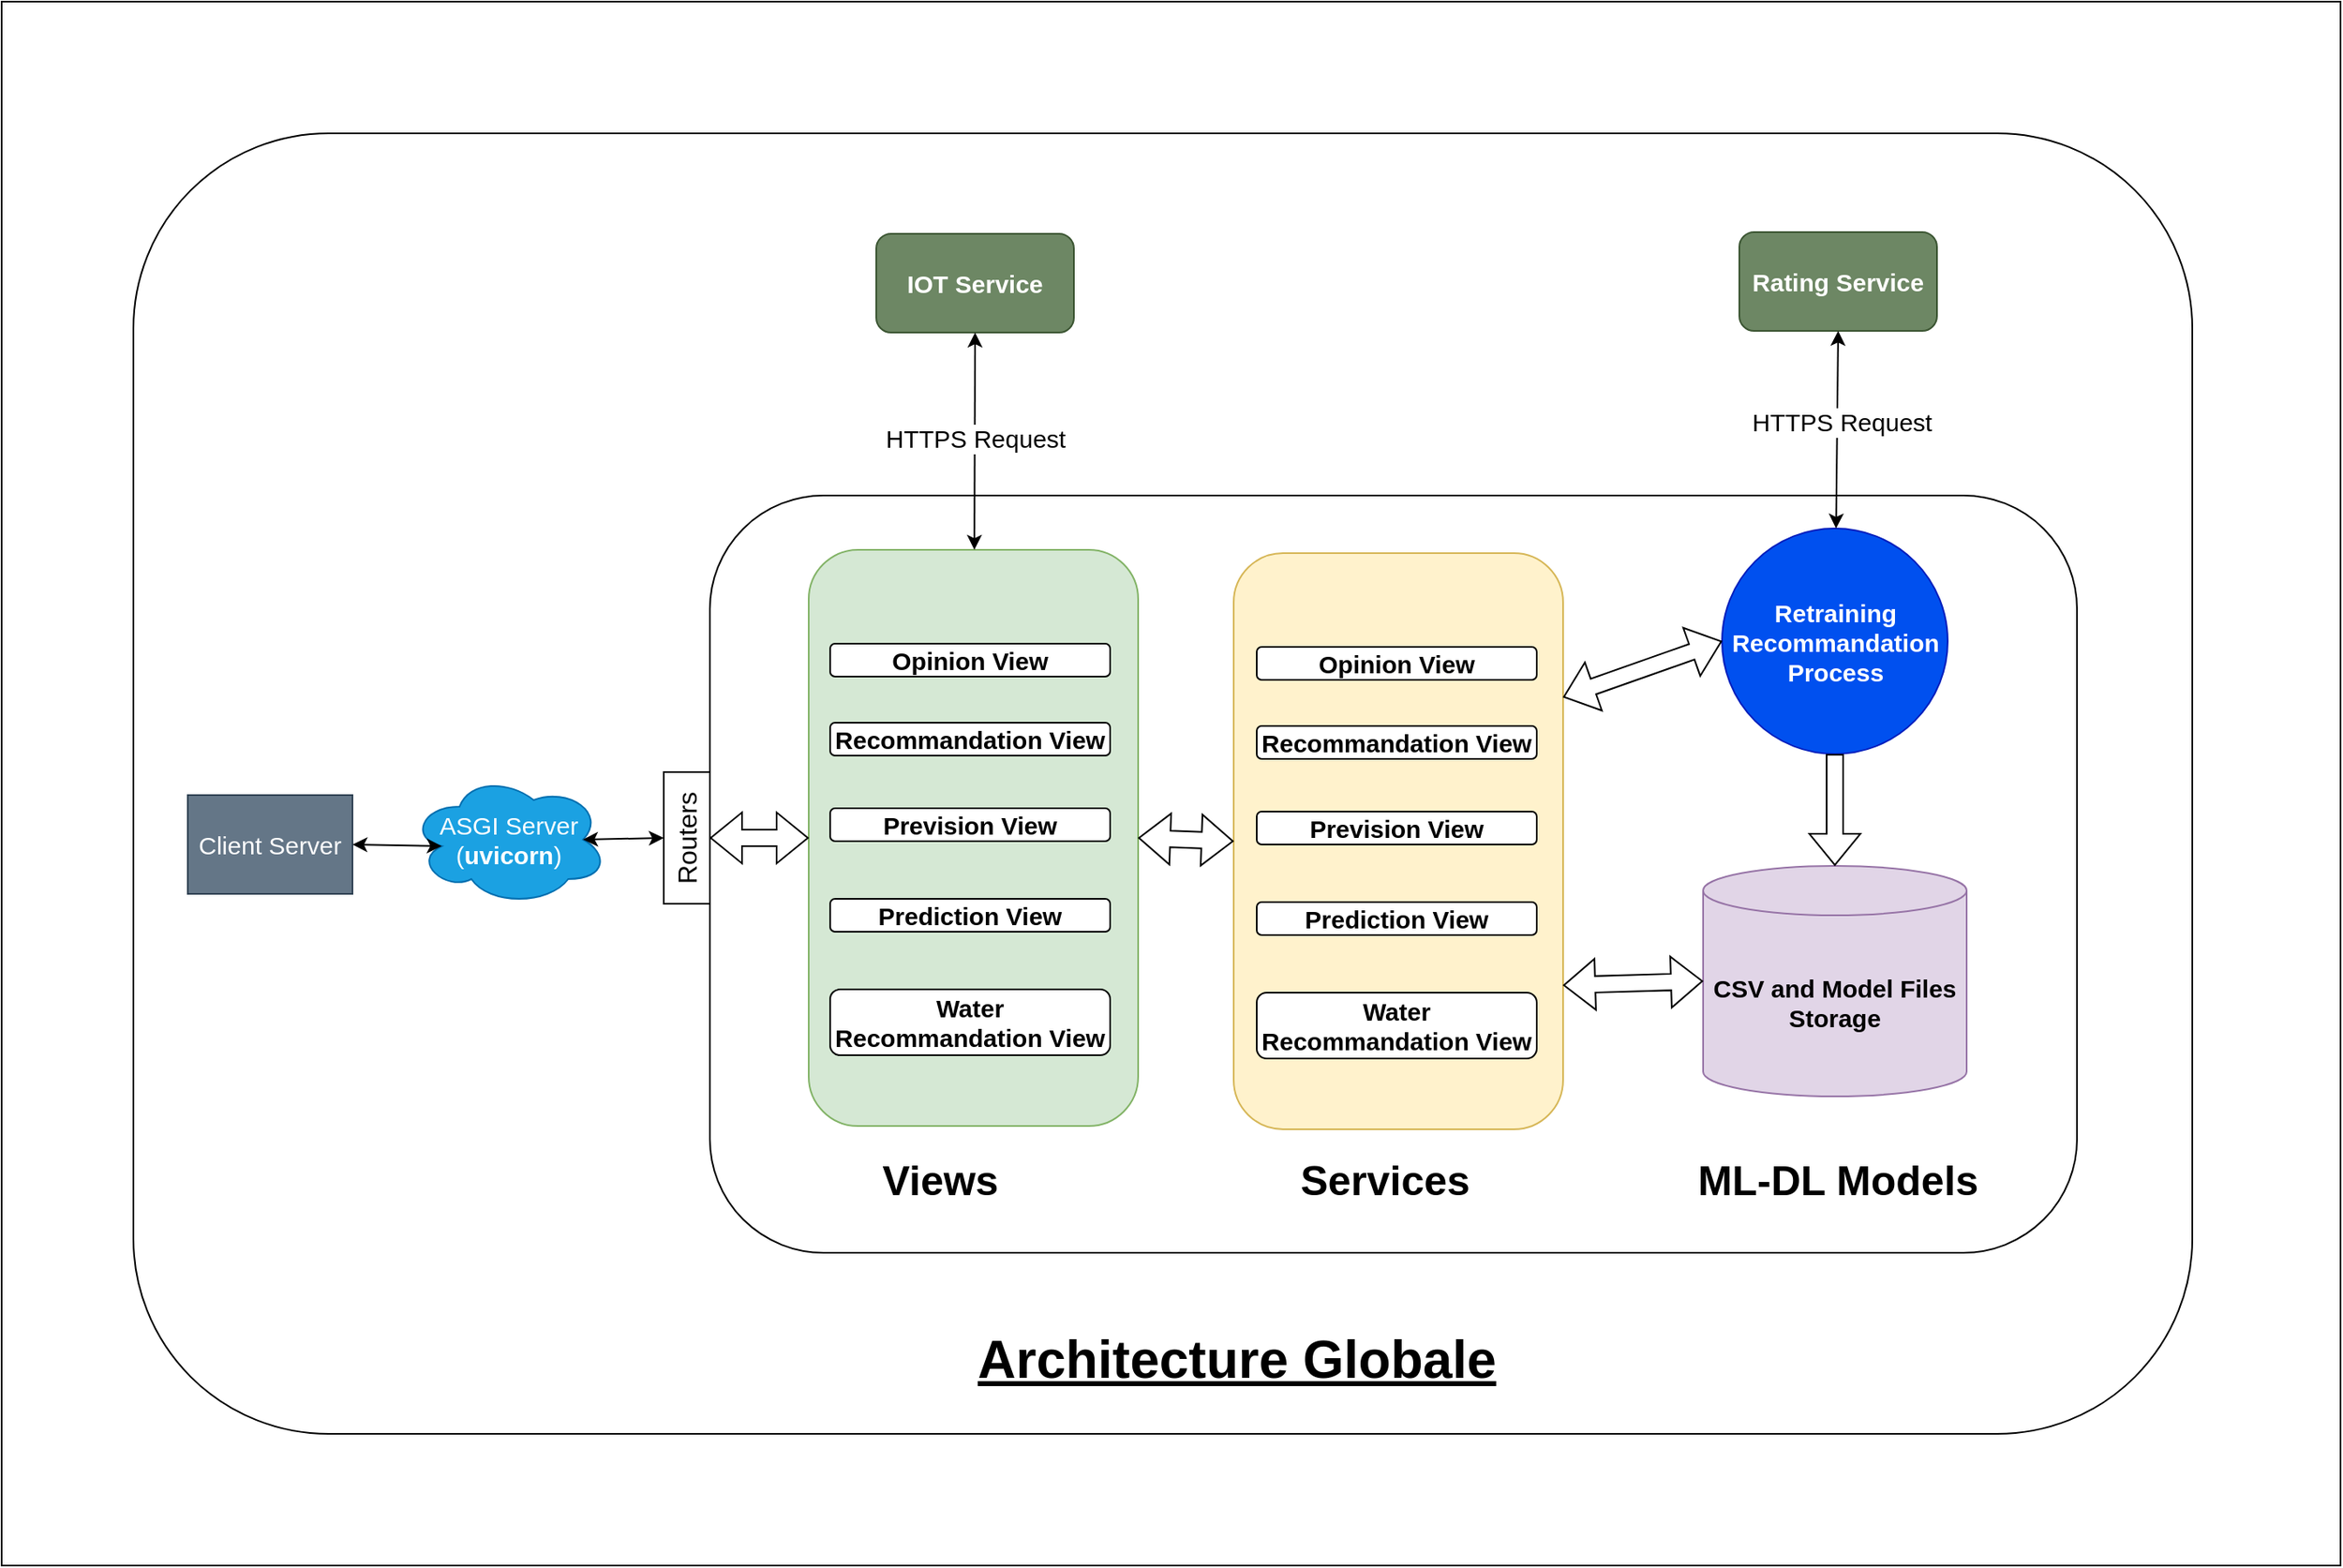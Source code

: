 <mxfile version="26.0.14">
  <diagram name="Page-1" id="IXrnQK5_JN5O4_K-YByB">
    <mxGraphModel dx="2933" dy="6241" grid="1" gridSize="10" guides="1" tooltips="1" connect="1" arrows="1" fold="1" page="1" pageScale="1" pageWidth="3300" pageHeight="4681" math="0" shadow="0">
      <root>
        <mxCell id="0" />
        <mxCell id="1" parent="0" />
        <mxCell id="16kNGc8t1_5Y1JJVIUHZ-48" value="" style="rounded=0;whiteSpace=wrap;html=1;" vertex="1" parent="1">
          <mxGeometry x="20" y="-220" width="1420" height="950" as="geometry" />
        </mxCell>
        <mxCell id="16kNGc8t1_5Y1JJVIUHZ-49" value="" style="rounded=1;whiteSpace=wrap;html=1;" vertex="1" parent="1">
          <mxGeometry x="100" y="-140" width="1250" height="790" as="geometry" />
        </mxCell>
        <mxCell id="16kNGc8t1_5Y1JJVIUHZ-50" value="&lt;font style=&quot;font-size: 15px;&quot;&gt;Client Server&lt;/font&gt;" style="rounded=0;whiteSpace=wrap;html=1;fillColor=#647687;fontColor=#ffffff;strokeColor=#314354;" vertex="1" parent="1">
          <mxGeometry x="133" y="262" width="100" height="60" as="geometry" />
        </mxCell>
        <mxCell id="16kNGc8t1_5Y1JJVIUHZ-51" value="&lt;font style=&quot;font-size: 15px;&quot;&gt;ASGI Server&lt;/font&gt;&lt;div&gt;&lt;font style=&quot;font-size: 15px;&quot;&gt;(&lt;b&gt;uvicorn&lt;/b&gt;)&lt;/font&gt;&lt;/div&gt;" style="ellipse;shape=cloud;whiteSpace=wrap;html=1;fillColor=#1ba1e2;fontColor=#ffffff;strokeColor=#006EAF;" vertex="1" parent="1">
          <mxGeometry x="268" y="249" width="120" height="80" as="geometry" />
        </mxCell>
        <mxCell id="16kNGc8t1_5Y1JJVIUHZ-52" value="" style="rounded=1;whiteSpace=wrap;html=1;" vertex="1" parent="1">
          <mxGeometry x="450" y="80" width="830" height="460" as="geometry" />
        </mxCell>
        <mxCell id="16kNGc8t1_5Y1JJVIUHZ-53" value="" style="rounded=1;whiteSpace=wrap;html=1;fillColor=#d5e8d4;strokeColor=#82b366;" vertex="1" parent="1">
          <mxGeometry x="510" y="113" width="200" height="350" as="geometry" />
        </mxCell>
        <mxCell id="16kNGc8t1_5Y1JJVIUHZ-54" value="&lt;font style=&quot;font-size: 15px;&quot;&gt;&lt;b&gt;Opinion View&lt;/b&gt;&lt;/font&gt;" style="rounded=1;whiteSpace=wrap;html=1;" vertex="1" parent="1">
          <mxGeometry x="523" y="170" width="170" height="20" as="geometry" />
        </mxCell>
        <mxCell id="16kNGc8t1_5Y1JJVIUHZ-55" value="&lt;font style=&quot;font-size: 16px;&quot;&gt;Routers&lt;/font&gt;" style="rounded=0;whiteSpace=wrap;html=1;rotation=-90;" vertex="1" parent="1">
          <mxGeometry x="396" y="274" width="80" height="28" as="geometry" />
        </mxCell>
        <mxCell id="16kNGc8t1_5Y1JJVIUHZ-56" value="&lt;font style=&quot;font-size: 15px;&quot;&gt;&lt;b&gt;Recommandation View&lt;/b&gt;&lt;/font&gt;" style="rounded=1;whiteSpace=wrap;html=1;" vertex="1" parent="1">
          <mxGeometry x="523" y="218" width="170" height="20" as="geometry" />
        </mxCell>
        <mxCell id="16kNGc8t1_5Y1JJVIUHZ-57" value="&lt;font style=&quot;font-size: 15px;&quot;&gt;&lt;b&gt;Prediction View&lt;/b&gt;&lt;/font&gt;" style="rounded=1;whiteSpace=wrap;html=1;" vertex="1" parent="1">
          <mxGeometry x="523" y="325" width="170" height="20" as="geometry" />
        </mxCell>
        <mxCell id="16kNGc8t1_5Y1JJVIUHZ-58" value="&lt;font style=&quot;font-size: 15px;&quot;&gt;&lt;b&gt;Prevision View&lt;/b&gt;&lt;/font&gt;" style="rounded=1;whiteSpace=wrap;html=1;" vertex="1" parent="1">
          <mxGeometry x="523" y="270" width="170" height="20" as="geometry" />
        </mxCell>
        <mxCell id="16kNGc8t1_5Y1JJVIUHZ-59" value="&lt;font style=&quot;font-size: 15px;&quot;&gt;&lt;b&gt;Water Recommandation View&lt;/b&gt;&lt;/font&gt;" style="rounded=1;whiteSpace=wrap;html=1;" vertex="1" parent="1">
          <mxGeometry x="523" y="380" width="170" height="40" as="geometry" />
        </mxCell>
        <mxCell id="16kNGc8t1_5Y1JJVIUHZ-60" value="" style="rounded=1;whiteSpace=wrap;html=1;fillColor=#fff2cc;strokeColor=#d6b656;" vertex="1" parent="1">
          <mxGeometry x="768" y="115" width="200" height="350" as="geometry" />
        </mxCell>
        <mxCell id="16kNGc8t1_5Y1JJVIUHZ-61" value="&lt;font style=&quot;font-size: 15px;&quot;&gt;&lt;b&gt;Opinion View&lt;/b&gt;&lt;/font&gt;" style="rounded=1;whiteSpace=wrap;html=1;" vertex="1" parent="1">
          <mxGeometry x="782" y="172" width="170" height="20" as="geometry" />
        </mxCell>
        <mxCell id="16kNGc8t1_5Y1JJVIUHZ-62" value="&lt;font style=&quot;font-size: 15px;&quot;&gt;&lt;b&gt;Recommandation View&lt;/b&gt;&lt;/font&gt;" style="rounded=1;whiteSpace=wrap;html=1;" vertex="1" parent="1">
          <mxGeometry x="782" y="220" width="170" height="20" as="geometry" />
        </mxCell>
        <mxCell id="16kNGc8t1_5Y1JJVIUHZ-63" value="&lt;font style=&quot;font-size: 15px;&quot;&gt;&lt;b&gt;Prediction View&lt;/b&gt;&lt;/font&gt;" style="rounded=1;whiteSpace=wrap;html=1;" vertex="1" parent="1">
          <mxGeometry x="782" y="327" width="170" height="20" as="geometry" />
        </mxCell>
        <mxCell id="16kNGc8t1_5Y1JJVIUHZ-64" value="&lt;font style=&quot;font-size: 15px;&quot;&gt;&lt;b&gt;Prevision View&lt;/b&gt;&lt;/font&gt;" style="rounded=1;whiteSpace=wrap;html=1;" vertex="1" parent="1">
          <mxGeometry x="782" y="272" width="170" height="20" as="geometry" />
        </mxCell>
        <mxCell id="16kNGc8t1_5Y1JJVIUHZ-65" value="&lt;font style=&quot;font-size: 15px;&quot;&gt;&lt;b&gt;Water Recommandation View&lt;/b&gt;&lt;/font&gt;" style="rounded=1;whiteSpace=wrap;html=1;" vertex="1" parent="1">
          <mxGeometry x="782" y="382" width="170" height="40" as="geometry" />
        </mxCell>
        <mxCell id="16kNGc8t1_5Y1JJVIUHZ-66" value="" style="shape=flexArrow;endArrow=classic;startArrow=classic;html=1;rounded=0;entryX=0;entryY=0.5;entryDx=0;entryDy=0;" edge="1" parent="1" source="16kNGc8t1_5Y1JJVIUHZ-55" target="16kNGc8t1_5Y1JJVIUHZ-53">
          <mxGeometry width="100" height="100" relative="1" as="geometry">
            <mxPoint x="660" y="370" as="sourcePoint" />
            <mxPoint x="760" y="270" as="targetPoint" />
          </mxGeometry>
        </mxCell>
        <mxCell id="16kNGc8t1_5Y1JJVIUHZ-67" value="" style="shape=flexArrow;endArrow=classic;startArrow=classic;html=1;rounded=0;exitX=1;exitY=0.5;exitDx=0;exitDy=0;entryX=0;entryY=0.5;entryDx=0;entryDy=0;" edge="1" parent="1" source="16kNGc8t1_5Y1JJVIUHZ-53" target="16kNGc8t1_5Y1JJVIUHZ-60">
          <mxGeometry width="100" height="100" relative="1" as="geometry">
            <mxPoint x="660" y="370" as="sourcePoint" />
            <mxPoint x="760" y="270" as="targetPoint" />
          </mxGeometry>
        </mxCell>
        <mxCell id="16kNGc8t1_5Y1JJVIUHZ-68" value="" style="endArrow=classic;startArrow=classic;html=1;rounded=0;exitX=0.875;exitY=0.5;exitDx=0;exitDy=0;exitPerimeter=0;entryX=0.5;entryY=0;entryDx=0;entryDy=0;" edge="1" parent="1" source="16kNGc8t1_5Y1JJVIUHZ-51" target="16kNGc8t1_5Y1JJVIUHZ-55">
          <mxGeometry width="50" height="50" relative="1" as="geometry">
            <mxPoint x="373" y="282" as="sourcePoint" />
            <mxPoint x="423.008" y="282" as="targetPoint" />
          </mxGeometry>
        </mxCell>
        <mxCell id="16kNGc8t1_5Y1JJVIUHZ-69" value="" style="endArrow=classic;startArrow=classic;html=1;rounded=0;exitX=1;exitY=0.5;exitDx=0;exitDy=0;entryX=0.16;entryY=0.55;entryDx=0;entryDy=0;entryPerimeter=0;" edge="1" parent="1" source="16kNGc8t1_5Y1JJVIUHZ-50" target="16kNGc8t1_5Y1JJVIUHZ-51">
          <mxGeometry width="50" height="50" relative="1" as="geometry">
            <mxPoint x="540" y="350" as="sourcePoint" />
            <mxPoint x="590" y="300" as="targetPoint" />
          </mxGeometry>
        </mxCell>
        <mxCell id="16kNGc8t1_5Y1JJVIUHZ-70" value="&lt;b&gt;&lt;font style=&quot;font-size: 15px;&quot;&gt;CSV and Model Files Storage&lt;/font&gt;&lt;/b&gt;" style="shape=cylinder3;whiteSpace=wrap;html=1;boundedLbl=1;backgroundOutline=1;size=15;fillColor=#e1d5e7;strokeColor=#9673a6;" vertex="1" parent="1">
          <mxGeometry x="1053" y="305" width="160" height="140" as="geometry" />
        </mxCell>
        <mxCell id="16kNGc8t1_5Y1JJVIUHZ-71" value="&lt;b&gt;&lt;font style=&quot;font-size: 25px;&quot;&gt;Views&lt;/font&gt;&lt;/b&gt;" style="text;html=1;align=center;verticalAlign=middle;whiteSpace=wrap;rounded=0;" vertex="1" parent="1">
          <mxGeometry x="560" y="480" width="60" height="30" as="geometry" />
        </mxCell>
        <mxCell id="16kNGc8t1_5Y1JJVIUHZ-72" value="&lt;b style=&quot;&quot;&gt;&lt;font style=&quot;font-size: 25px;&quot;&gt;Services&lt;/font&gt;&lt;/b&gt;" style="text;html=1;align=center;verticalAlign=middle;whiteSpace=wrap;rounded=0;" vertex="1" parent="1">
          <mxGeometry x="830" y="480" width="60" height="30" as="geometry" />
        </mxCell>
        <mxCell id="16kNGc8t1_5Y1JJVIUHZ-73" value="&lt;b style=&quot;&quot;&gt;&lt;font style=&quot;font-size: 25px;&quot;&gt;ML-DL Models&lt;/font&gt;&lt;/b&gt;" style="text;html=1;align=center;verticalAlign=middle;whiteSpace=wrap;rounded=0;" vertex="1" parent="1">
          <mxGeometry x="1040" y="480" width="190" height="30" as="geometry" />
        </mxCell>
        <mxCell id="16kNGc8t1_5Y1JJVIUHZ-74" value="" style="shape=flexArrow;endArrow=classic;startArrow=classic;html=1;rounded=0;exitX=0;exitY=0.5;exitDx=0;exitDy=0;exitPerimeter=0;entryX=1;entryY=0.75;entryDx=0;entryDy=0;" edge="1" parent="1" source="16kNGc8t1_5Y1JJVIUHZ-70" target="16kNGc8t1_5Y1JJVIUHZ-60">
          <mxGeometry width="100" height="100" relative="1" as="geometry">
            <mxPoint x="900" y="310" as="sourcePoint" />
            <mxPoint x="1000" y="210" as="targetPoint" />
          </mxGeometry>
        </mxCell>
        <mxCell id="16kNGc8t1_5Y1JJVIUHZ-75" value="&lt;b&gt;&lt;font style=&quot;font-size: 15px;&quot;&gt;Retraining Recommandation Process&lt;/font&gt;&lt;/b&gt;" style="ellipse;whiteSpace=wrap;html=1;aspect=fixed;fillColor=#0050ef;fontColor=#ffffff;strokeColor=#001DBC;" vertex="1" parent="1">
          <mxGeometry x="1064.5" y="100" width="137" height="137" as="geometry" />
        </mxCell>
        <mxCell id="16kNGc8t1_5Y1JJVIUHZ-76" value="" style="shape=flexArrow;endArrow=classic;html=1;rounded=0;entryX=0.5;entryY=0;entryDx=0;entryDy=0;entryPerimeter=0;exitX=0.5;exitY=1;exitDx=0;exitDy=0;" edge="1" parent="1" source="16kNGc8t1_5Y1JJVIUHZ-75" target="16kNGc8t1_5Y1JJVIUHZ-70">
          <mxGeometry width="50" height="50" relative="1" as="geometry">
            <mxPoint x="900" y="310" as="sourcePoint" />
            <mxPoint x="950" y="260" as="targetPoint" />
          </mxGeometry>
        </mxCell>
        <mxCell id="16kNGc8t1_5Y1JJVIUHZ-77" value="" style="shape=flexArrow;endArrow=classic;startArrow=classic;html=1;rounded=0;entryX=0;entryY=0.5;entryDx=0;entryDy=0;exitX=1;exitY=0.25;exitDx=0;exitDy=0;" edge="1" parent="1" source="16kNGc8t1_5Y1JJVIUHZ-60" target="16kNGc8t1_5Y1JJVIUHZ-75">
          <mxGeometry width="100" height="100" relative="1" as="geometry">
            <mxPoint x="870" y="270" as="sourcePoint" />
            <mxPoint x="970" y="170" as="targetPoint" />
          </mxGeometry>
        </mxCell>
        <mxCell id="16kNGc8t1_5Y1JJVIUHZ-78" value="&lt;font style=&quot;font-size: 15px;&quot;&gt;&lt;b&gt;Rating Service&lt;/b&gt;&lt;/font&gt;" style="rounded=1;whiteSpace=wrap;html=1;fillColor=#6d8764;fontColor=#ffffff;strokeColor=#3A5431;" vertex="1" parent="1">
          <mxGeometry x="1075" y="-80" width="120" height="60" as="geometry" />
        </mxCell>
        <mxCell id="16kNGc8t1_5Y1JJVIUHZ-79" value="" style="endArrow=classic;startArrow=classic;html=1;rounded=0;entryX=0.5;entryY=1;entryDx=0;entryDy=0;" edge="1" parent="1" source="16kNGc8t1_5Y1JJVIUHZ-75" target="16kNGc8t1_5Y1JJVIUHZ-78">
          <mxGeometry width="50" height="50" relative="1" as="geometry">
            <mxPoint x="900" y="100" as="sourcePoint" />
            <mxPoint x="950" y="50" as="targetPoint" />
          </mxGeometry>
        </mxCell>
        <mxCell id="16kNGc8t1_5Y1JJVIUHZ-80" value="&lt;font style=&quot;font-size: 15px;&quot;&gt;HTTPS Request&lt;/font&gt;" style="edgeLabel;html=1;align=center;verticalAlign=middle;resizable=0;points=[];" vertex="1" connectable="0" parent="16kNGc8t1_5Y1JJVIUHZ-79">
          <mxGeometry x="0.084" y="-2" relative="1" as="geometry">
            <mxPoint as="offset" />
          </mxGeometry>
        </mxCell>
        <mxCell id="16kNGc8t1_5Y1JJVIUHZ-81" value="&lt;span style=&quot;font-size: 15px;&quot;&gt;&lt;b&gt;IOT Service&lt;/b&gt;&lt;/span&gt;" style="rounded=1;whiteSpace=wrap;html=1;fillColor=#6d8764;fontColor=#ffffff;strokeColor=#3A5431;" vertex="1" parent="1">
          <mxGeometry x="551" y="-79" width="120" height="60" as="geometry" />
        </mxCell>
        <mxCell id="16kNGc8t1_5Y1JJVIUHZ-82" value="" style="endArrow=classic;startArrow=classic;html=1;rounded=0;entryX=0.5;entryY=1;entryDx=0;entryDy=0;" edge="1" parent="1" source="16kNGc8t1_5Y1JJVIUHZ-53" target="16kNGc8t1_5Y1JJVIUHZ-81">
          <mxGeometry width="50" height="50" relative="1" as="geometry">
            <mxPoint x="680" y="140" as="sourcePoint" />
            <mxPoint x="730" y="90" as="targetPoint" />
          </mxGeometry>
        </mxCell>
        <mxCell id="16kNGc8t1_5Y1JJVIUHZ-83" value="&lt;font style=&quot;font-size: 15px;&quot;&gt;HTTPS Request&lt;/font&gt;" style="edgeLabel;html=1;align=center;verticalAlign=middle;resizable=0;points=[];" vertex="1" connectable="0" parent="16kNGc8t1_5Y1JJVIUHZ-82">
          <mxGeometry x="0.03" relative="1" as="geometry">
            <mxPoint as="offset" />
          </mxGeometry>
        </mxCell>
        <mxCell id="16kNGc8t1_5Y1JJVIUHZ-84" value="&lt;b&gt;&lt;font style=&quot;line-height: 140%; font-size: 32px;&quot;&gt;&lt;u style=&quot;&quot;&gt;Architecture Globale&lt;/u&gt;&lt;/font&gt;&lt;/b&gt;" style="text;html=1;align=center;verticalAlign=middle;whiteSpace=wrap;rounded=0;" vertex="1" parent="1">
          <mxGeometry x="509" y="590" width="522" height="30" as="geometry" />
        </mxCell>
      </root>
    </mxGraphModel>
  </diagram>
</mxfile>
